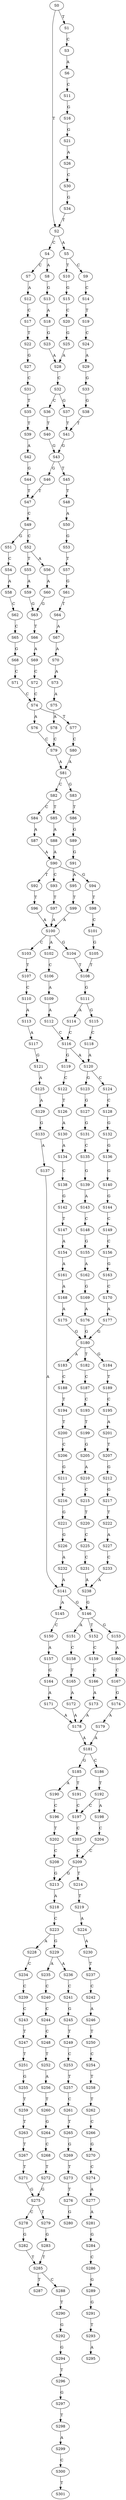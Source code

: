 strict digraph  {
	S0 -> S1 [ label = T ];
	S0 -> S2 [ label = T ];
	S1 -> S3 [ label = C ];
	S2 -> S4 [ label = C ];
	S2 -> S5 [ label = A ];
	S3 -> S6 [ label = A ];
	S4 -> S7 [ label = C ];
	S4 -> S8 [ label = A ];
	S5 -> S9 [ label = C ];
	S5 -> S10 [ label = T ];
	S6 -> S11 [ label = C ];
	S7 -> S12 [ label = A ];
	S8 -> S13 [ label = G ];
	S9 -> S14 [ label = C ];
	S10 -> S15 [ label = G ];
	S11 -> S16 [ label = G ];
	S12 -> S17 [ label = C ];
	S13 -> S18 [ label = A ];
	S14 -> S19 [ label = T ];
	S15 -> S20 [ label = C ];
	S16 -> S21 [ label = G ];
	S17 -> S22 [ label = T ];
	S18 -> S23 [ label = G ];
	S19 -> S24 [ label = C ];
	S20 -> S25 [ label = G ];
	S21 -> S26 [ label = A ];
	S22 -> S27 [ label = G ];
	S23 -> S28 [ label = A ];
	S24 -> S29 [ label = A ];
	S25 -> S28 [ label = A ];
	S26 -> S30 [ label = C ];
	S27 -> S31 [ label = C ];
	S28 -> S32 [ label = C ];
	S29 -> S33 [ label = G ];
	S30 -> S34 [ label = G ];
	S31 -> S35 [ label = T ];
	S32 -> S36 [ label = C ];
	S32 -> S37 [ label = G ];
	S33 -> S38 [ label = G ];
	S34 -> S2 [ label = T ];
	S35 -> S39 [ label = T ];
	S36 -> S40 [ label = T ];
	S37 -> S41 [ label = T ];
	S38 -> S41 [ label = T ];
	S39 -> S42 [ label = A ];
	S40 -> S43 [ label = G ];
	S41 -> S43 [ label = G ];
	S42 -> S44 [ label = G ];
	S43 -> S45 [ label = T ];
	S43 -> S46 [ label = G ];
	S44 -> S47 [ label = T ];
	S45 -> S48 [ label = T ];
	S46 -> S47 [ label = T ];
	S47 -> S49 [ label = C ];
	S48 -> S50 [ label = A ];
	S49 -> S51 [ label = G ];
	S49 -> S52 [ label = C ];
	S50 -> S53 [ label = G ];
	S51 -> S54 [ label = C ];
	S52 -> S55 [ label = T ];
	S52 -> S56 [ label = A ];
	S53 -> S57 [ label = T ];
	S54 -> S58 [ label = A ];
	S55 -> S59 [ label = A ];
	S56 -> S60 [ label = A ];
	S57 -> S61 [ label = G ];
	S58 -> S62 [ label = C ];
	S59 -> S63 [ label = G ];
	S60 -> S63 [ label = G ];
	S61 -> S64 [ label = T ];
	S62 -> S65 [ label = C ];
	S63 -> S66 [ label = T ];
	S64 -> S67 [ label = A ];
	S65 -> S68 [ label = G ];
	S66 -> S69 [ label = A ];
	S67 -> S70 [ label = A ];
	S68 -> S71 [ label = C ];
	S69 -> S72 [ label = C ];
	S70 -> S73 [ label = A ];
	S71 -> S74 [ label = C ];
	S72 -> S74 [ label = C ];
	S73 -> S75 [ label = A ];
	S74 -> S76 [ label = A ];
	S74 -> S77 [ label = T ];
	S75 -> S78 [ label = A ];
	S76 -> S79 [ label = C ];
	S77 -> S80 [ label = C ];
	S78 -> S79 [ label = C ];
	S79 -> S81 [ label = A ];
	S80 -> S81 [ label = A ];
	S81 -> S82 [ label = C ];
	S81 -> S83 [ label = G ];
	S82 -> S84 [ label = C ];
	S82 -> S85 [ label = T ];
	S83 -> S86 [ label = T ];
	S84 -> S87 [ label = A ];
	S85 -> S88 [ label = A ];
	S86 -> S89 [ label = G ];
	S87 -> S90 [ label = A ];
	S88 -> S90 [ label = A ];
	S89 -> S91 [ label = G ];
	S90 -> S92 [ label = T ];
	S90 -> S93 [ label = C ];
	S90 -> S94 [ label = G ];
	S91 -> S95 [ label = A ];
	S92 -> S96 [ label = T ];
	S93 -> S97 [ label = T ];
	S94 -> S98 [ label = T ];
	S95 -> S99 [ label = T ];
	S96 -> S100 [ label = A ];
	S97 -> S100 [ label = A ];
	S98 -> S101 [ label = C ];
	S99 -> S100 [ label = A ];
	S100 -> S102 [ label = A ];
	S100 -> S103 [ label = C ];
	S100 -> S104 [ label = G ];
	S101 -> S105 [ label = G ];
	S102 -> S106 [ label = C ];
	S103 -> S107 [ label = T ];
	S104 -> S108 [ label = T ];
	S105 -> S108 [ label = T ];
	S106 -> S109 [ label = A ];
	S107 -> S110 [ label = C ];
	S108 -> S111 [ label = G ];
	S109 -> S112 [ label = A ];
	S110 -> S113 [ label = A ];
	S111 -> S114 [ label = A ];
	S111 -> S115 [ label = G ];
	S112 -> S116 [ label = C ];
	S113 -> S117 [ label = A ];
	S114 -> S116 [ label = C ];
	S115 -> S118 [ label = C ];
	S116 -> S119 [ label = G ];
	S116 -> S120 [ label = A ];
	S117 -> S121 [ label = G ];
	S118 -> S120 [ label = A ];
	S119 -> S122 [ label = C ];
	S120 -> S123 [ label = G ];
	S120 -> S124 [ label = C ];
	S121 -> S125 [ label = A ];
	S122 -> S126 [ label = T ];
	S123 -> S127 [ label = G ];
	S124 -> S128 [ label = C ];
	S125 -> S129 [ label = A ];
	S126 -> S130 [ label = A ];
	S127 -> S131 [ label = G ];
	S128 -> S132 [ label = G ];
	S129 -> S133 [ label = G ];
	S130 -> S134 [ label = A ];
	S131 -> S135 [ label = C ];
	S132 -> S136 [ label = G ];
	S133 -> S137 [ label = A ];
	S134 -> S138 [ label = C ];
	S135 -> S139 [ label = G ];
	S136 -> S140 [ label = G ];
	S137 -> S141 [ label = A ];
	S138 -> S142 [ label = G ];
	S139 -> S143 [ label = A ];
	S140 -> S144 [ label = G ];
	S141 -> S145 [ label = A ];
	S141 -> S146 [ label = G ];
	S142 -> S147 [ label = T ];
	S143 -> S148 [ label = C ];
	S144 -> S149 [ label = C ];
	S145 -> S150 [ label = C ];
	S146 -> S151 [ label = A ];
	S146 -> S152 [ label = T ];
	S146 -> S153 [ label = G ];
	S147 -> S154 [ label = A ];
	S148 -> S155 [ label = G ];
	S149 -> S156 [ label = C ];
	S150 -> S157 [ label = A ];
	S151 -> S158 [ label = C ];
	S152 -> S159 [ label = C ];
	S153 -> S160 [ label = A ];
	S154 -> S161 [ label = A ];
	S155 -> S162 [ label = A ];
	S156 -> S163 [ label = G ];
	S157 -> S164 [ label = G ];
	S158 -> S165 [ label = T ];
	S159 -> S166 [ label = C ];
	S160 -> S167 [ label = C ];
	S161 -> S168 [ label = A ];
	S162 -> S169 [ label = G ];
	S163 -> S170 [ label = C ];
	S164 -> S171 [ label = A ];
	S165 -> S172 [ label = A ];
	S166 -> S173 [ label = A ];
	S167 -> S174 [ label = G ];
	S168 -> S175 [ label = A ];
	S169 -> S176 [ label = A ];
	S170 -> S177 [ label = A ];
	S171 -> S178 [ label = A ];
	S172 -> S178 [ label = A ];
	S173 -> S178 [ label = A ];
	S174 -> S179 [ label = A ];
	S175 -> S180 [ label = G ];
	S176 -> S180 [ label = G ];
	S177 -> S180 [ label = G ];
	S178 -> S181 [ label = A ];
	S179 -> S181 [ label = A ];
	S180 -> S182 [ label = T ];
	S180 -> S183 [ label = A ];
	S180 -> S184 [ label = G ];
	S181 -> S185 [ label = G ];
	S181 -> S186 [ label = C ];
	S182 -> S187 [ label = C ];
	S183 -> S188 [ label = C ];
	S184 -> S189 [ label = T ];
	S185 -> S190 [ label = A ];
	S185 -> S191 [ label = T ];
	S186 -> S192 [ label = T ];
	S187 -> S193 [ label = C ];
	S188 -> S194 [ label = T ];
	S189 -> S195 [ label = C ];
	S190 -> S196 [ label = C ];
	S191 -> S197 [ label = C ];
	S192 -> S198 [ label = A ];
	S192 -> S197 [ label = C ];
	S193 -> S199 [ label = T ];
	S194 -> S200 [ label = T ];
	S195 -> S201 [ label = A ];
	S196 -> S202 [ label = T ];
	S197 -> S203 [ label = C ];
	S198 -> S204 [ label = C ];
	S199 -> S205 [ label = G ];
	S200 -> S206 [ label = C ];
	S201 -> S207 [ label = T ];
	S202 -> S208 [ label = C ];
	S203 -> S209 [ label = C ];
	S204 -> S209 [ label = C ];
	S205 -> S210 [ label = A ];
	S206 -> S211 [ label = G ];
	S207 -> S212 [ label = G ];
	S208 -> S213 [ label = G ];
	S209 -> S214 [ label = T ];
	S209 -> S213 [ label = G ];
	S210 -> S215 [ label = C ];
	S211 -> S216 [ label = C ];
	S212 -> S217 [ label = G ];
	S213 -> S218 [ label = A ];
	S214 -> S219 [ label = T ];
	S215 -> S220 [ label = T ];
	S216 -> S221 [ label = G ];
	S217 -> S222 [ label = T ];
	S218 -> S223 [ label = C ];
	S219 -> S224 [ label = A ];
	S220 -> S225 [ label = C ];
	S221 -> S226 [ label = G ];
	S222 -> S227 [ label = A ];
	S223 -> S228 [ label = A ];
	S223 -> S229 [ label = G ];
	S224 -> S230 [ label = A ];
	S225 -> S231 [ label = C ];
	S226 -> S232 [ label = A ];
	S227 -> S233 [ label = C ];
	S228 -> S234 [ label = C ];
	S229 -> S235 [ label = A ];
	S229 -> S236 [ label = A ];
	S230 -> S237 [ label = T ];
	S231 -> S238 [ label = A ];
	S232 -> S141 [ label = A ];
	S233 -> S238 [ label = A ];
	S234 -> S239 [ label = C ];
	S235 -> S240 [ label = C ];
	S236 -> S241 [ label = C ];
	S237 -> S242 [ label = C ];
	S238 -> S146 [ label = G ];
	S239 -> S243 [ label = C ];
	S240 -> S244 [ label = C ];
	S241 -> S245 [ label = G ];
	S242 -> S246 [ label = A ];
	S243 -> S247 [ label = T ];
	S244 -> S248 [ label = C ];
	S245 -> S249 [ label = T ];
	S246 -> S250 [ label = T ];
	S247 -> S251 [ label = T ];
	S248 -> S252 [ label = T ];
	S249 -> S253 [ label = C ];
	S250 -> S254 [ label = C ];
	S251 -> S255 [ label = G ];
	S252 -> S256 [ label = A ];
	S253 -> S257 [ label = T ];
	S254 -> S258 [ label = T ];
	S255 -> S259 [ label = T ];
	S256 -> S260 [ label = T ];
	S257 -> S261 [ label = C ];
	S258 -> S262 [ label = T ];
	S259 -> S263 [ label = T ];
	S260 -> S264 [ label = G ];
	S261 -> S265 [ label = T ];
	S262 -> S266 [ label = C ];
	S263 -> S267 [ label = T ];
	S264 -> S268 [ label = C ];
	S265 -> S269 [ label = G ];
	S266 -> S270 [ label = G ];
	S267 -> S271 [ label = T ];
	S268 -> S272 [ label = T ];
	S269 -> S273 [ label = T ];
	S270 -> S274 [ label = C ];
	S271 -> S275 [ label = G ];
	S272 -> S275 [ label = G ];
	S273 -> S276 [ label = T ];
	S274 -> S277 [ label = A ];
	S275 -> S278 [ label = C ];
	S275 -> S279 [ label = T ];
	S276 -> S280 [ label = G ];
	S277 -> S281 [ label = A ];
	S278 -> S282 [ label = G ];
	S279 -> S283 [ label = G ];
	S281 -> S284 [ label = G ];
	S282 -> S285 [ label = T ];
	S283 -> S285 [ label = T ];
	S284 -> S286 [ label = C ];
	S285 -> S287 [ label = T ];
	S285 -> S288 [ label = C ];
	S286 -> S289 [ label = G ];
	S288 -> S290 [ label = T ];
	S289 -> S291 [ label = G ];
	S290 -> S292 [ label = G ];
	S291 -> S293 [ label = T ];
	S292 -> S294 [ label = G ];
	S293 -> S295 [ label = A ];
	S294 -> S296 [ label = T ];
	S296 -> S297 [ label = G ];
	S297 -> S298 [ label = T ];
	S298 -> S299 [ label = A ];
	S299 -> S300 [ label = C ];
	S300 -> S301 [ label = T ];
}
